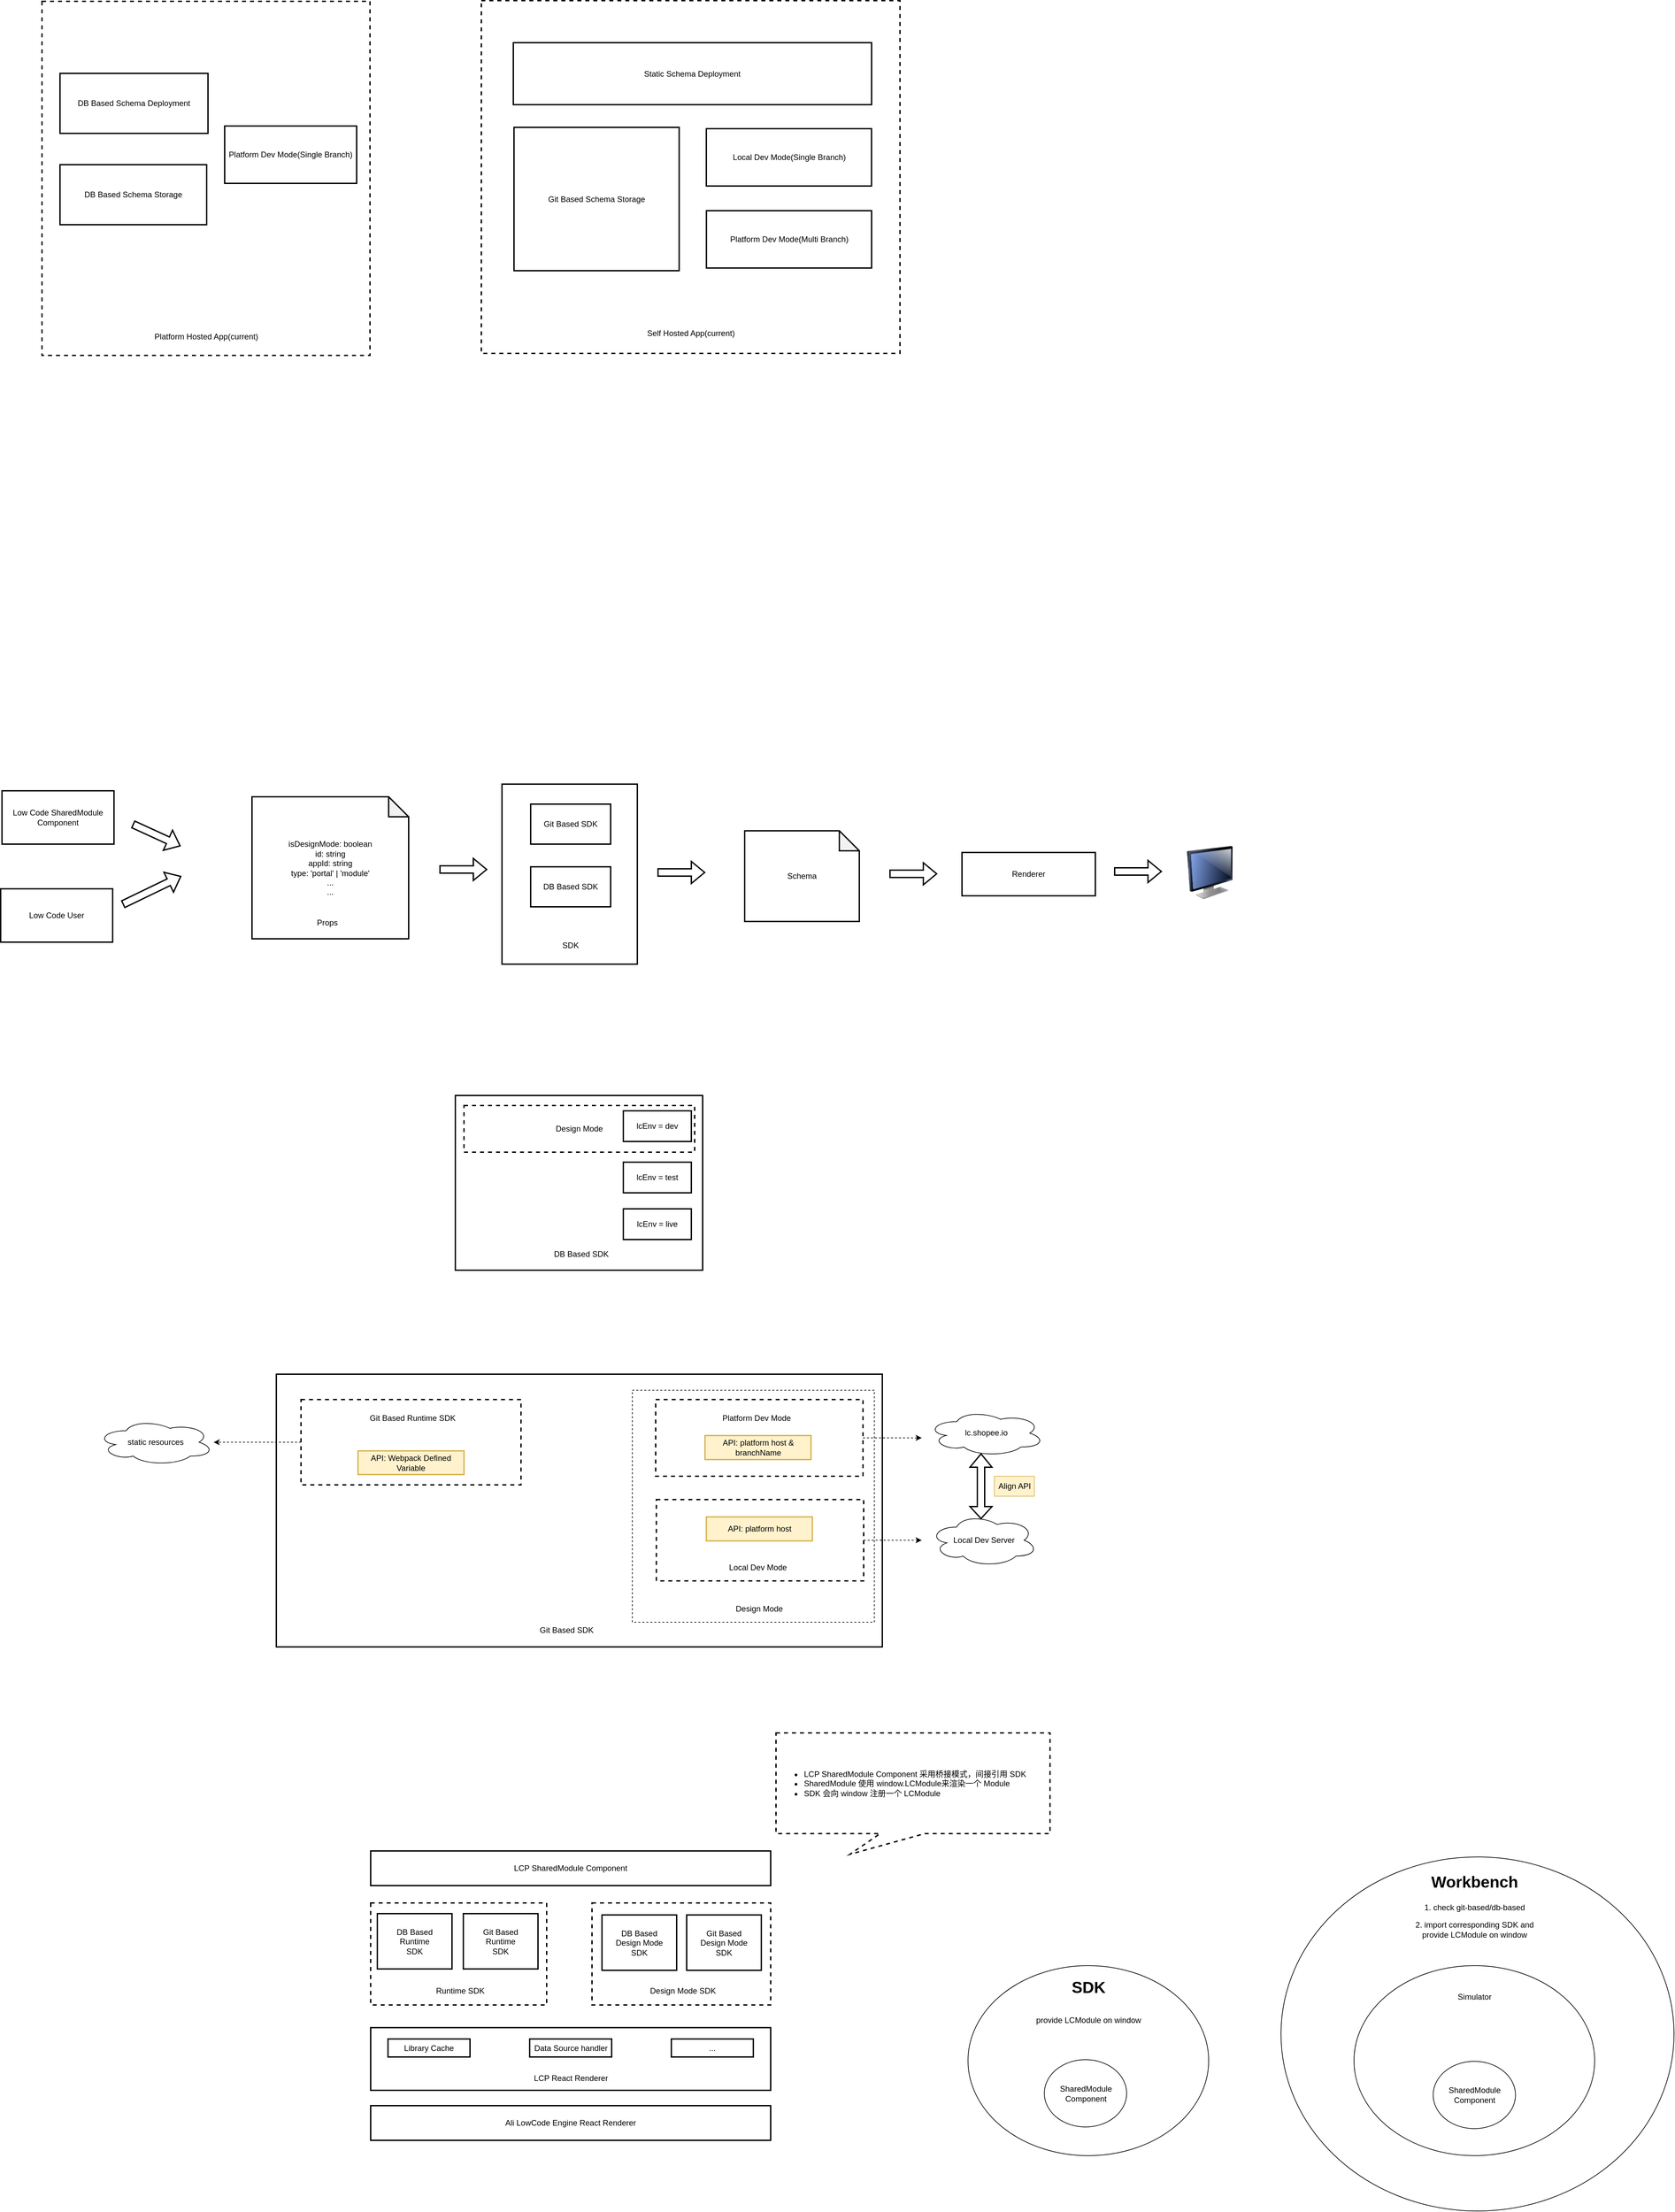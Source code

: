 <mxfile version="21.6.1" type="github">
  <diagram name="Page-1" id="zMhFkTFcq4nP1bQZMF7s">
    <mxGraphModel dx="2729" dy="3409" grid="0" gridSize="10" guides="1" tooltips="1" connect="1" arrows="1" fold="1" page="0" pageScale="1" pageWidth="827" pageHeight="1169" math="0" shadow="0">
      <root>
        <mxCell id="0" />
        <mxCell id="1" parent="0" />
        <mxCell id="_0B7o2slm0ZhwUwVEMTE-127" value="" style="ellipse;whiteSpace=wrap;html=1;" vertex="1" parent="1">
          <mxGeometry x="1952.5" y="1545" width="589.5" height="531" as="geometry" />
        </mxCell>
        <mxCell id="_0B7o2slm0ZhwUwVEMTE-31" value="" style="rounded=0;whiteSpace=wrap;html=1;strokeWidth=2;" vertex="1" parent="1">
          <mxGeometry x="445.5" y="821" width="909" height="409" as="geometry" />
        </mxCell>
        <mxCell id="_0B7o2slm0ZhwUwVEMTE-87" value="" style="rounded=0;whiteSpace=wrap;html=1;dashed=1;" vertex="1" parent="1">
          <mxGeometry x="979.5" y="845" width="363" height="348" as="geometry" />
        </mxCell>
        <mxCell id="_0B7o2slm0ZhwUwVEMTE-21" value="" style="rounded=0;whiteSpace=wrap;html=1;strokeWidth=2;" vertex="1" parent="1">
          <mxGeometry x="714" y="403" width="371" height="262" as="geometry" />
        </mxCell>
        <mxCell id="_0B7o2slm0ZhwUwVEMTE-22" value="DB Based SDK" style="text;strokeColor=none;align=center;fillColor=none;html=1;verticalAlign=middle;whiteSpace=wrap;rounded=0;" vertex="1" parent="1">
          <mxGeometry x="816" y="626" width="174" height="29" as="geometry" />
        </mxCell>
        <mxCell id="_0B7o2slm0ZhwUwVEMTE-27" value="Design Mode" style="rounded=0;whiteSpace=wrap;html=1;strokeWidth=2;dashed=1;" vertex="1" parent="1">
          <mxGeometry x="727" y="418" width="346" height="70" as="geometry" />
        </mxCell>
        <mxCell id="_0B7o2slm0ZhwUwVEMTE-32" value="Design Mode" style="text;strokeColor=none;align=center;fillColor=none;html=1;verticalAlign=middle;whiteSpace=wrap;rounded=0;" vertex="1" parent="1">
          <mxGeometry x="1083" y="1158" width="174" height="29" as="geometry" />
        </mxCell>
        <mxCell id="_0B7o2slm0ZhwUwVEMTE-38" style="edgeStyle=orthogonalEdgeStyle;rounded=0;orthogonalLoop=1;jettySize=auto;html=1;entryX=0;entryY=0.5;entryDx=0;entryDy=0;dashed=1;" edge="1" parent="1" source="_0B7o2slm0ZhwUwVEMTE-33">
          <mxGeometry relative="1" as="geometry">
            <mxPoint x="1413.5" y="916.5" as="targetPoint" />
          </mxGeometry>
        </mxCell>
        <mxCell id="_0B7o2slm0ZhwUwVEMTE-33" value="" style="rounded=0;whiteSpace=wrap;html=1;strokeWidth=2;dashed=1;" vertex="1" parent="1">
          <mxGeometry x="1014.5" y="859" width="311" height="115" as="geometry" />
        </mxCell>
        <mxCell id="_0B7o2slm0ZhwUwVEMTE-39" style="edgeStyle=orthogonalEdgeStyle;rounded=0;orthogonalLoop=1;jettySize=auto;html=1;dashed=1;" edge="1" parent="1" source="_0B7o2slm0ZhwUwVEMTE-34">
          <mxGeometry relative="1" as="geometry">
            <mxPoint x="1413.5" y="1070" as="targetPoint" />
          </mxGeometry>
        </mxCell>
        <mxCell id="_0B7o2slm0ZhwUwVEMTE-34" value="" style="rounded=0;whiteSpace=wrap;html=1;strokeWidth=2;dashed=1;" vertex="1" parent="1">
          <mxGeometry x="1015.5" y="1009" width="311" height="122" as="geometry" />
        </mxCell>
        <mxCell id="_0B7o2slm0ZhwUwVEMTE-40" value="" style="shape=flexArrow;endArrow=classic;startArrow=classic;html=1;rounded=0;width=10;startSize=5.33;strokeWidth=2;" edge="1" parent="1">
          <mxGeometry width="100" height="100" relative="1" as="geometry">
            <mxPoint x="1502.5" y="1038.5" as="sourcePoint" />
            <mxPoint x="1502.5" y="939.5" as="targetPoint" />
          </mxGeometry>
        </mxCell>
        <mxCell id="_0B7o2slm0ZhwUwVEMTE-41" value="Align API" style="text;strokeColor=#d6b656;align=center;fillColor=#fff2cc;html=1;verticalAlign=middle;whiteSpace=wrap;rounded=0;" vertex="1" parent="1">
          <mxGeometry x="1522.5" y="974" width="60" height="30" as="geometry" />
        </mxCell>
        <mxCell id="_0B7o2slm0ZhwUwVEMTE-42" value="Platform Dev Mode" style="text;strokeColor=none;align=center;fillColor=none;html=1;verticalAlign=middle;whiteSpace=wrap;rounded=0;" vertex="1" parent="1">
          <mxGeometry x="1078.5" y="872" width="174" height="29" as="geometry" />
        </mxCell>
        <mxCell id="_0B7o2slm0ZhwUwVEMTE-43" value="API: platform host &amp;amp; branchName" style="rounded=0;whiteSpace=wrap;html=1;strokeWidth=2;fillColor=#fff2cc;strokeColor=#d6b656;" vertex="1" parent="1">
          <mxGeometry x="1088.5" y="913" width="159" height="36" as="geometry" />
        </mxCell>
        <mxCell id="_0B7o2slm0ZhwUwVEMTE-45" value="lcEnv = dev" style="rounded=0;whiteSpace=wrap;html=1;strokeWidth=2;" vertex="1" parent="1">
          <mxGeometry x="966" y="426" width="102" height="46" as="geometry" />
        </mxCell>
        <mxCell id="_0B7o2slm0ZhwUwVEMTE-46" value="lcEnv = test" style="rounded=0;whiteSpace=wrap;html=1;strokeWidth=2;" vertex="1" parent="1">
          <mxGeometry x="966" y="503" width="102" height="46" as="geometry" />
        </mxCell>
        <mxCell id="_0B7o2slm0ZhwUwVEMTE-47" value="lcEnv = live" style="rounded=0;whiteSpace=wrap;html=1;strokeWidth=2;" vertex="1" parent="1">
          <mxGeometry x="966" y="573" width="102" height="46" as="geometry" />
        </mxCell>
        <mxCell id="_0B7o2slm0ZhwUwVEMTE-48" value="&lt;meta charset=&quot;utf-8&quot;&gt;&lt;span style=&quot;color: rgb(0, 0, 0); font-family: Helvetica; font-size: 12px; font-style: normal; font-variant-ligatures: normal; font-variant-caps: normal; font-weight: 400; letter-spacing: normal; orphans: 2; text-align: center; text-indent: 0px; text-transform: none; widows: 2; word-spacing: 0px; -webkit-text-stroke-width: 0px; background-color: rgb(255, 255, 255); text-decoration-thickness: initial; text-decoration-style: initial; text-decoration-color: initial; float: none; display: inline !important;&quot;&gt;lc.shopee.io&lt;/span&gt;" style="ellipse;shape=cloud;whiteSpace=wrap;html=1;" vertex="1" parent="1">
          <mxGeometry x="1422.5" y="874.75" width="175" height="69.25" as="geometry" />
        </mxCell>
        <mxCell id="_0B7o2slm0ZhwUwVEMTE-49" value="Local Dev Server" style="ellipse;shape=cloud;whiteSpace=wrap;html=1;" vertex="1" parent="1">
          <mxGeometry x="1425.5" y="1030.5" width="162" height="79" as="geometry" />
        </mxCell>
        <mxCell id="_0B7o2slm0ZhwUwVEMTE-52" value="API: platform host" style="rounded=0;whiteSpace=wrap;html=1;strokeWidth=2;fillColor=#fff2cc;strokeColor=#d6b656;" vertex="1" parent="1">
          <mxGeometry x="1090.5" y="1035" width="159" height="36" as="geometry" />
        </mxCell>
        <mxCell id="_0B7o2slm0ZhwUwVEMTE-53" value="Local Dev Mode" style="text;strokeColor=none;align=center;fillColor=none;html=1;verticalAlign=middle;whiteSpace=wrap;rounded=0;" vertex="1" parent="1">
          <mxGeometry x="1081" y="1096" width="174" height="29" as="geometry" />
        </mxCell>
        <mxCell id="_0B7o2slm0ZhwUwVEMTE-85" style="edgeStyle=orthogonalEdgeStyle;rounded=0;orthogonalLoop=1;jettySize=auto;html=1;dashed=1;" edge="1" parent="1" source="_0B7o2slm0ZhwUwVEMTE-54" target="_0B7o2slm0ZhwUwVEMTE-83">
          <mxGeometry relative="1" as="geometry" />
        </mxCell>
        <mxCell id="_0B7o2slm0ZhwUwVEMTE-54" value="" style="rounded=0;whiteSpace=wrap;html=1;strokeWidth=2;dashed=1;" vertex="1" parent="1">
          <mxGeometry x="482.5" y="859" width="330" height="128" as="geometry" />
        </mxCell>
        <mxCell id="_0B7o2slm0ZhwUwVEMTE-56" value="" style="rounded=0;whiteSpace=wrap;html=1;strokeWidth=2;" vertex="1" parent="1">
          <mxGeometry x="784" y="-64" width="203" height="270" as="geometry" />
        </mxCell>
        <mxCell id="_0B7o2slm0ZhwUwVEMTE-60" value="Renderer" style="rounded=0;whiteSpace=wrap;html=1;strokeWidth=2;" vertex="1" parent="1">
          <mxGeometry x="1474" y="38.5" width="200" height="65" as="geometry" />
        </mxCell>
        <mxCell id="_0B7o2slm0ZhwUwVEMTE-64" value="" style="image;html=1;image=img/lib/clip_art/computers/Monitor_128x128.png" vertex="1" parent="1">
          <mxGeometry x="1806" y="29" width="80" height="80" as="geometry" />
        </mxCell>
        <mxCell id="_0B7o2slm0ZhwUwVEMTE-65" value="" style="shape=flexArrow;endArrow=classic;html=1;rounded=0;strokeWidth=2;" edge="1" parent="1">
          <mxGeometry width="50" height="50" relative="1" as="geometry">
            <mxPoint x="1365" y="70.5" as="sourcePoint" />
            <mxPoint x="1437" y="70.5" as="targetPoint" />
          </mxGeometry>
        </mxCell>
        <mxCell id="_0B7o2slm0ZhwUwVEMTE-66" value="" style="shape=flexArrow;endArrow=classic;html=1;rounded=0;strokeWidth=2;" edge="1" parent="1">
          <mxGeometry width="50" height="50" relative="1" as="geometry">
            <mxPoint x="1702" y="67" as="sourcePoint" />
            <mxPoint x="1774" y="67" as="targetPoint" />
          </mxGeometry>
        </mxCell>
        <mxCell id="_0B7o2slm0ZhwUwVEMTE-67" value="" style="shape=flexArrow;endArrow=classic;html=1;rounded=0;strokeWidth=2;" edge="1" parent="1">
          <mxGeometry width="50" height="50" relative="1" as="geometry">
            <mxPoint x="1017" y="68.5" as="sourcePoint" />
            <mxPoint x="1089" y="68.5" as="targetPoint" />
          </mxGeometry>
        </mxCell>
        <mxCell id="_0B7o2slm0ZhwUwVEMTE-68" value="" style="shape=flexArrow;endArrow=classic;html=1;rounded=0;strokeWidth=2;" edge="1" parent="1">
          <mxGeometry width="50" height="50" relative="1" as="geometry">
            <mxPoint x="690" y="64" as="sourcePoint" />
            <mxPoint x="762" y="64" as="targetPoint" />
          </mxGeometry>
        </mxCell>
        <mxCell id="_0B7o2slm0ZhwUwVEMTE-69" value="Low Code SharedModule Component" style="rounded=0;whiteSpace=wrap;html=1;strokeWidth=2;" vertex="1" parent="1">
          <mxGeometry x="34" y="-54" width="168" height="80" as="geometry" />
        </mxCell>
        <mxCell id="_0B7o2slm0ZhwUwVEMTE-70" value="Low Code User" style="rounded=0;whiteSpace=wrap;html=1;strokeWidth=2;" vertex="1" parent="1">
          <mxGeometry x="32" y="93" width="168" height="80" as="geometry" />
        </mxCell>
        <mxCell id="_0B7o2slm0ZhwUwVEMTE-71" value="" style="shape=flexArrow;endArrow=classic;html=1;rounded=0;strokeWidth=2;" edge="1" parent="1">
          <mxGeometry width="50" height="50" relative="1" as="geometry">
            <mxPoint x="230" y="-4" as="sourcePoint" />
            <mxPoint x="302" y="29" as="targetPoint" />
          </mxGeometry>
        </mxCell>
        <mxCell id="_0B7o2slm0ZhwUwVEMTE-73" value="" style="shape=flexArrow;endArrow=classic;html=1;rounded=0;strokeWidth=2;" edge="1" parent="1">
          <mxGeometry width="50" height="50" relative="1" as="geometry">
            <mxPoint x="215" y="116.5" as="sourcePoint" />
            <mxPoint x="303" y="74" as="targetPoint" />
          </mxGeometry>
        </mxCell>
        <mxCell id="_0B7o2slm0ZhwUwVEMTE-74" value="SDK" style="text;strokeColor=none;align=center;fillColor=none;html=1;verticalAlign=middle;whiteSpace=wrap;rounded=0;strokeWidth=2;" vertex="1" parent="1">
          <mxGeometry x="857" y="163" width="60" height="30" as="geometry" />
        </mxCell>
        <mxCell id="_0B7o2slm0ZhwUwVEMTE-75" value="Git Based SDK" style="rounded=0;whiteSpace=wrap;html=1;strokeWidth=2;" vertex="1" parent="1">
          <mxGeometry x="827" y="-34" width="120" height="60" as="geometry" />
        </mxCell>
        <mxCell id="_0B7o2slm0ZhwUwVEMTE-76" value="DB Based SDK" style="rounded=0;whiteSpace=wrap;html=1;strokeWidth=2;" vertex="1" parent="1">
          <mxGeometry x="827" y="60" width="120" height="60" as="geometry" />
        </mxCell>
        <mxCell id="_0B7o2slm0ZhwUwVEMTE-77" value="&lt;span style=&quot;color: rgb(0, 0, 0); font-family: Helvetica; font-size: 12px; font-style: normal; font-variant-ligatures: normal; font-variant-caps: normal; font-weight: 400; letter-spacing: normal; orphans: 2; text-indent: 0px; text-transform: none; widows: 2; word-spacing: 0px; -webkit-text-stroke-width: 0px; background-color: rgb(255, 255, 255); text-decoration-thickness: initial; text-decoration-style: initial; text-decoration-color: initial; float: none; display: inline !important;&quot;&gt;isDesignMode: boolean&lt;/span&gt;&lt;br style=&quot;border-color: var(--border-color); color: rgb(0, 0, 0); font-family: Helvetica; font-size: 12px; font-style: normal; font-variant-ligatures: normal; font-variant-caps: normal; font-weight: 400; letter-spacing: normal; orphans: 2; text-indent: 0px; text-transform: none; widows: 2; word-spacing: 0px; -webkit-text-stroke-width: 0px; background-color: rgb(255, 255, 255); text-decoration-thickness: initial; text-decoration-style: initial; text-decoration-color: initial;&quot;&gt;&lt;span style=&quot;color: rgb(0, 0, 0); font-family: Helvetica; font-size: 12px; font-style: normal; font-variant-ligatures: normal; font-variant-caps: normal; font-weight: 400; letter-spacing: normal; orphans: 2; text-indent: 0px; text-transform: none; widows: 2; word-spacing: 0px; -webkit-text-stroke-width: 0px; background-color: rgb(255, 255, 255); text-decoration-thickness: initial; text-decoration-style: initial; text-decoration-color: initial; float: none; display: inline !important;&quot;&gt;id: string&lt;br&gt;&lt;/span&gt;appId: string&lt;br style=&quot;border-color: var(--border-color); color: rgb(0, 0, 0); font-family: Helvetica; font-size: 12px; font-style: normal; font-variant-ligatures: normal; font-variant-caps: normal; font-weight: 400; letter-spacing: normal; orphans: 2; text-indent: 0px; text-transform: none; widows: 2; word-spacing: 0px; -webkit-text-stroke-width: 0px; background-color: rgb(255, 255, 255); text-decoration-thickness: initial; text-decoration-style: initial; text-decoration-color: initial;&quot;&gt;&lt;span style=&quot;color: rgb(0, 0, 0); font-family: Helvetica; font-size: 12px; font-style: normal; font-variant-ligatures: normal; font-variant-caps: normal; font-weight: 400; letter-spacing: normal; orphans: 2; text-indent: 0px; text-transform: none; widows: 2; word-spacing: 0px; -webkit-text-stroke-width: 0px; background-color: rgb(255, 255, 255); text-decoration-thickness: initial; text-decoration-style: initial; text-decoration-color: initial; float: none; display: inline !important;&quot;&gt;type: &#39;portal&#39; | &#39;module&#39;&lt;br&gt;&lt;/span&gt;...&lt;br&gt;..." style="shape=note;whiteSpace=wrap;html=1;backgroundOutline=1;darkOpacity=0.05;strokeWidth=2;align=center;" vertex="1" parent="1">
          <mxGeometry x="409" y="-45" width="235" height="213" as="geometry" />
        </mxCell>
        <mxCell id="_0B7o2slm0ZhwUwVEMTE-78" value="Schema" style="shape=note;whiteSpace=wrap;html=1;backgroundOutline=1;darkOpacity=0.05;strokeWidth=2;align=center;" vertex="1" parent="1">
          <mxGeometry x="1148" y="6" width="172" height="136" as="geometry" />
        </mxCell>
        <mxCell id="_0B7o2slm0ZhwUwVEMTE-79" value="Props" style="text;strokeColor=none;align=center;fillColor=none;html=1;verticalAlign=middle;whiteSpace=wrap;rounded=0;" vertex="1" parent="1">
          <mxGeometry x="492" y="129" width="60" height="30" as="geometry" />
        </mxCell>
        <mxCell id="_0B7o2slm0ZhwUwVEMTE-80" value="API: Webpack Defined Variable" style="rounded=0;whiteSpace=wrap;html=1;strokeWidth=2;fillColor=#fff2cc;strokeColor=#d6b656;" vertex="1" parent="1">
          <mxGeometry x="568" y="936" width="159" height="35.5" as="geometry" />
        </mxCell>
        <mxCell id="_0B7o2slm0ZhwUwVEMTE-81" value="Git Based Runtime SDK" style="text;strokeColor=none;align=center;fillColor=none;html=1;verticalAlign=middle;whiteSpace=wrap;rounded=0;" vertex="1" parent="1">
          <mxGeometry x="562.5" y="872" width="174" height="29" as="geometry" />
        </mxCell>
        <mxCell id="_0B7o2slm0ZhwUwVEMTE-83" value="&lt;span style=&quot;color: rgb(0, 0, 0); font-family: Helvetica; font-size: 12px; font-style: normal; font-variant-ligatures: normal; font-variant-caps: normal; font-weight: 400; letter-spacing: normal; orphans: 2; text-align: center; text-indent: 0px; text-transform: none; widows: 2; word-spacing: 0px; -webkit-text-stroke-width: 0px; background-color: rgb(255, 255, 255); text-decoration-thickness: initial; text-decoration-style: initial; text-decoration-color: initial; float: none; display: inline !important;&quot;&gt;static resources&lt;/span&gt;" style="ellipse;shape=cloud;whiteSpace=wrap;html=1;" vertex="1" parent="1">
          <mxGeometry x="176.5" y="888.38" width="175" height="69.25" as="geometry" />
        </mxCell>
        <mxCell id="_0B7o2slm0ZhwUwVEMTE-86" value="Git Based SDK" style="text;strokeColor=none;align=center;fillColor=none;html=1;verticalAlign=middle;whiteSpace=wrap;rounded=0;" vertex="1" parent="1">
          <mxGeometry x="793.5" y="1190" width="174" height="29" as="geometry" />
        </mxCell>
        <mxCell id="_0B7o2slm0ZhwUwVEMTE-88" value="Ali LowCode Engine React Renderer" style="rounded=0;whiteSpace=wrap;html=1;strokeWidth=2;" vertex="1" parent="1">
          <mxGeometry x="587" y="1918" width="600" height="52" as="geometry" />
        </mxCell>
        <mxCell id="_0B7o2slm0ZhwUwVEMTE-89" value="" style="rounded=0;whiteSpace=wrap;html=1;strokeWidth=2;" vertex="1" parent="1">
          <mxGeometry x="587" y="1801" width="600" height="94" as="geometry" />
        </mxCell>
        <mxCell id="_0B7o2slm0ZhwUwVEMTE-90" value="Library Cache" style="rounded=0;whiteSpace=wrap;html=1;strokeWidth=2;" vertex="1" parent="1">
          <mxGeometry x="613" y="1818" width="123" height="27" as="geometry" />
        </mxCell>
        <mxCell id="_0B7o2slm0ZhwUwVEMTE-91" value="Data Source handler" style="rounded=0;whiteSpace=wrap;html=1;strokeWidth=2;" vertex="1" parent="1">
          <mxGeometry x="825.5" y="1818" width="123" height="27" as="geometry" />
        </mxCell>
        <mxCell id="_0B7o2slm0ZhwUwVEMTE-92" value="..." style="rounded=0;whiteSpace=wrap;html=1;strokeWidth=2;" vertex="1" parent="1">
          <mxGeometry x="1038" y="1818" width="123" height="27" as="geometry" />
        </mxCell>
        <mxCell id="_0B7o2slm0ZhwUwVEMTE-93" value="LCP React Renderer" style="text;strokeColor=none;align=center;fillColor=none;html=1;verticalAlign=middle;whiteSpace=wrap;rounded=0;" vertex="1" parent="1">
          <mxGeometry x="716.5" y="1862" width="341" height="30" as="geometry" />
        </mxCell>
        <mxCell id="_0B7o2slm0ZhwUwVEMTE-94" value="" style="rounded=0;whiteSpace=wrap;html=1;strokeWidth=2;dashed=1;" vertex="1" parent="1">
          <mxGeometry x="587" y="1614" width="264" height="153" as="geometry" />
        </mxCell>
        <mxCell id="_0B7o2slm0ZhwUwVEMTE-95" value="" style="rounded=0;whiteSpace=wrap;html=1;strokeWidth=2;dashed=1;" vertex="1" parent="1">
          <mxGeometry x="919" y="1614" width="268" height="153" as="geometry" />
        </mxCell>
        <mxCell id="_0B7o2slm0ZhwUwVEMTE-96" value="Runtime SDK" style="text;strokeColor=none;align=center;fillColor=none;html=1;verticalAlign=middle;whiteSpace=wrap;rounded=0;" vertex="1" parent="1">
          <mxGeometry x="616" y="1730" width="211" height="31" as="geometry" />
        </mxCell>
        <mxCell id="_0B7o2slm0ZhwUwVEMTE-97" value="Design Mode SDK" style="text;strokeColor=none;align=center;fillColor=none;html=1;verticalAlign=middle;whiteSpace=wrap;rounded=0;" vertex="1" parent="1">
          <mxGeometry x="950" y="1730" width="211" height="31" as="geometry" />
        </mxCell>
        <mxCell id="_0B7o2slm0ZhwUwVEMTE-98" value="LCP SharedModule Component" style="rounded=0;whiteSpace=wrap;html=1;strokeWidth=2;" vertex="1" parent="1">
          <mxGeometry x="587" y="1536" width="600" height="52" as="geometry" />
        </mxCell>
        <mxCell id="_0B7o2slm0ZhwUwVEMTE-99" value="DB Based&lt;br&gt;Runtime&lt;br&gt;SDK" style="rounded=0;whiteSpace=wrap;html=1;strokeWidth=2;" vertex="1" parent="1">
          <mxGeometry x="597" y="1630" width="112" height="83" as="geometry" />
        </mxCell>
        <mxCell id="_0B7o2slm0ZhwUwVEMTE-100" value="Git Based&lt;br&gt;Runtime&lt;br&gt;SDK" style="rounded=0;whiteSpace=wrap;html=1;strokeWidth=2;" vertex="1" parent="1">
          <mxGeometry x="726" y="1630" width="112" height="83" as="geometry" />
        </mxCell>
        <mxCell id="_0B7o2slm0ZhwUwVEMTE-101" value="DB Based&lt;br&gt;Design Mode&lt;br&gt;SDK" style="rounded=0;whiteSpace=wrap;html=1;strokeWidth=2;" vertex="1" parent="1">
          <mxGeometry x="934" y="1632" width="112" height="83" as="geometry" />
        </mxCell>
        <mxCell id="_0B7o2slm0ZhwUwVEMTE-102" value="Git Based&lt;br&gt;Design Mode&lt;br&gt;SDK" style="rounded=0;whiteSpace=wrap;html=1;strokeWidth=2;" vertex="1" parent="1">
          <mxGeometry x="1061" y="1632" width="112" height="83" as="geometry" />
        </mxCell>
        <mxCell id="_0B7o2slm0ZhwUwVEMTE-119" value="&lt;ul&gt;&lt;li&gt;LCP SharedModule Component 采用桥接模式，间接引用 SDK&lt;/li&gt;&lt;li&gt;SharedModule 使用 window.LCModule来渲染一个 Module&lt;/li&gt;&lt;li&gt;SDK 会向 window 注册一个 LCModule&lt;/li&gt;&lt;/ul&gt;" style="shape=callout;whiteSpace=wrap;html=1;perimeter=calloutPerimeter;strokeWidth=2;base=67;size=31;position=0.38;position2=0.27;dashed=1;align=left;" vertex="1" parent="1">
          <mxGeometry x="1195" y="1359" width="411" height="182" as="geometry" />
        </mxCell>
        <mxCell id="_0B7o2slm0ZhwUwVEMTE-120" value="" style="ellipse;whiteSpace=wrap;html=1;" vertex="1" parent="1">
          <mxGeometry x="1483" y="1708" width="361" height="285" as="geometry" />
        </mxCell>
        <mxCell id="_0B7o2slm0ZhwUwVEMTE-121" value="SharedModule Component" style="ellipse;whiteSpace=wrap;html=1;" vertex="1" parent="1">
          <mxGeometry x="1597.5" y="1849" width="123.5" height="101" as="geometry" />
        </mxCell>
        <mxCell id="_0B7o2slm0ZhwUwVEMTE-123" value="" style="ellipse;whiteSpace=wrap;html=1;" vertex="1" parent="1">
          <mxGeometry x="2062" y="1708" width="361" height="285" as="geometry" />
        </mxCell>
        <mxCell id="_0B7o2slm0ZhwUwVEMTE-124" value="SharedModule Component" style="ellipse;whiteSpace=wrap;html=1;" vertex="1" parent="1">
          <mxGeometry x="2180.75" y="1851.5" width="123.5" height="101" as="geometry" />
        </mxCell>
        <mxCell id="_0B7o2slm0ZhwUwVEMTE-125" value="Simulator" style="text;strokeColor=none;align=center;fillColor=none;html=1;verticalAlign=middle;whiteSpace=wrap;rounded=0;" vertex="1" parent="1">
          <mxGeometry x="2212.5" y="1739.5" width="60" height="30" as="geometry" />
        </mxCell>
        <mxCell id="_0B7o2slm0ZhwUwVEMTE-129" value="&lt;h1&gt;Workbench&lt;/h1&gt;&lt;p&gt;1. check git-based/db-based&lt;/p&gt;&lt;p&gt;2. import corresponding SDK and provide LCModule on window&lt;/p&gt;" style="text;html=1;strokeColor=none;fillColor=none;spacing=5;spacingTop=-20;whiteSpace=wrap;overflow=hidden;rounded=0;align=center;" vertex="1" parent="1">
          <mxGeometry x="2147.5" y="1563" width="190" height="120" as="geometry" />
        </mxCell>
        <mxCell id="_0B7o2slm0ZhwUwVEMTE-130" value="&lt;h1&gt;&lt;span style=&quot;background-color: initial;&quot;&gt;SDK&lt;/span&gt;&lt;/h1&gt;&lt;h1&gt;&lt;span style=&quot;background-color: initial; font-size: 12px; font-weight: normal;&quot;&gt;provide LCModule on window&lt;/span&gt;&lt;br&gt;&lt;/h1&gt;" style="text;html=1;strokeColor=none;fillColor=none;spacing=5;spacingTop=-20;whiteSpace=wrap;overflow=hidden;rounded=0;align=center;" vertex="1" parent="1">
          <mxGeometry x="1574.5" y="1721" width="178" height="104" as="geometry" />
        </mxCell>
        <mxCell id="_0B7o2slm0ZhwUwVEMTE-145" value="" style="rounded=0;whiteSpace=wrap;html=1;strokeWidth=2;dashed=1;" vertex="1" parent="1">
          <mxGeometry x="94" y="-1238" width="492" height="531" as="geometry" />
        </mxCell>
        <mxCell id="_0B7o2slm0ZhwUwVEMTE-146" value="" style="rounded=0;whiteSpace=wrap;html=1;strokeWidth=2;dashed=1;" vertex="1" parent="1">
          <mxGeometry x="753" y="-1239" width="628" height="529" as="geometry" />
        </mxCell>
        <mxCell id="_0B7o2slm0ZhwUwVEMTE-147" value="Git Based Schema Storage" style="rounded=0;whiteSpace=wrap;html=1;strokeWidth=2;" vertex="1" parent="1">
          <mxGeometry x="802" y="-1049" width="247.75" height="215" as="geometry" />
        </mxCell>
        <mxCell id="_0B7o2slm0ZhwUwVEMTE-148" value="Static Schema Deployment" style="rounded=0;whiteSpace=wrap;html=1;strokeWidth=2;" vertex="1" parent="1">
          <mxGeometry x="801" y="-1176" width="537.38" height="93" as="geometry" />
        </mxCell>
        <mxCell id="_0B7o2slm0ZhwUwVEMTE-149" value="DB Based Schema Storage" style="rounded=0;whiteSpace=wrap;html=1;strokeWidth=2;" vertex="1" parent="1">
          <mxGeometry x="121" y="-993" width="220" height="90" as="geometry" />
        </mxCell>
        <mxCell id="_0B7o2slm0ZhwUwVEMTE-150" value="DB Based Schema Deployment" style="rounded=0;whiteSpace=wrap;html=1;strokeWidth=2;" vertex="1" parent="1">
          <mxGeometry x="121" y="-1130" width="222" height="90" as="geometry" />
        </mxCell>
        <mxCell id="_0B7o2slm0ZhwUwVEMTE-151" value="Local Dev Mode(Single Branch)" style="rounded=0;whiteSpace=wrap;html=1;strokeWidth=2;" vertex="1" parent="1">
          <mxGeometry x="1090.5" y="-1047" width="247.75" height="86" as="geometry" />
        </mxCell>
        <mxCell id="_0B7o2slm0ZhwUwVEMTE-152" value="Platform Dev Mode(Multi Branch)" style="rounded=0;whiteSpace=wrap;html=1;strokeWidth=2;" vertex="1" parent="1">
          <mxGeometry x="1090.63" y="-924" width="247.75" height="86" as="geometry" />
        </mxCell>
        <mxCell id="_0B7o2slm0ZhwUwVEMTE-153" value="Platform Hosted App(current)" style="text;html=1;strokeColor=none;fillColor=none;align=center;verticalAlign=middle;whiteSpace=wrap;rounded=0;" vertex="1" parent="1">
          <mxGeometry x="259.5" y="-750" width="161" height="30" as="geometry" />
        </mxCell>
        <mxCell id="_0B7o2slm0ZhwUwVEMTE-154" value="Self Hosted App(current)" style="text;html=1;strokeColor=none;fillColor=none;align=center;verticalAlign=middle;whiteSpace=wrap;rounded=0;" vertex="1" parent="1">
          <mxGeometry x="986.5" y="-755" width="161" height="30" as="geometry" />
        </mxCell>
        <mxCell id="_0B7o2slm0ZhwUwVEMTE-155" value="Platform Dev Mode(Single Branch)" style="rounded=0;whiteSpace=wrap;html=1;strokeWidth=2;" vertex="1" parent="1">
          <mxGeometry x="368" y="-1051" width="198" height="86" as="geometry" />
        </mxCell>
      </root>
    </mxGraphModel>
  </diagram>
</mxfile>
